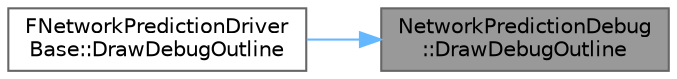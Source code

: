 digraph "NetworkPredictionDebug::DrawDebugOutline"
{
 // INTERACTIVE_SVG=YES
 // LATEX_PDF_SIZE
  bgcolor="transparent";
  edge [fontname=Helvetica,fontsize=10,labelfontname=Helvetica,labelfontsize=10];
  node [fontname=Helvetica,fontsize=10,shape=box,height=0.2,width=0.4];
  rankdir="RL";
  Node1 [id="Node000001",label="NetworkPredictionDebug\l::DrawDebugOutline",height=0.2,width=0.4,color="gray40", fillcolor="grey60", style="filled", fontcolor="black",tooltip=" "];
  Node1 -> Node2 [id="edge1_Node000001_Node000002",dir="back",color="steelblue1",style="solid",tooltip=" "];
  Node2 [id="Node000002",label="FNetworkPredictionDriver\lBase::DrawDebugOutline",height=0.2,width=0.4,color="grey40", fillcolor="white", style="filled",URL="$d9/d6a/structFNetworkPredictionDriverBase.html#a5a062b2ea9e599b1b594de1ed0b20273",tooltip=" "];
}
